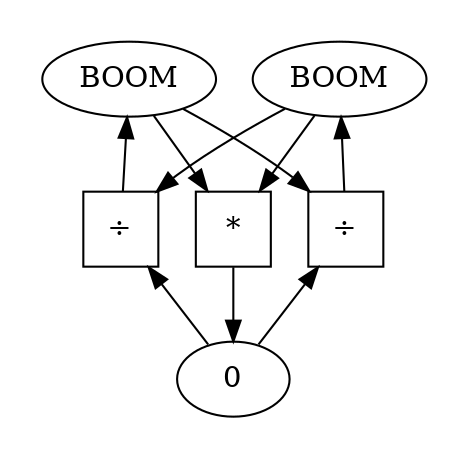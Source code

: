 digraph "bidirectional *÷" {
    subgraph cluster_0 {
        graph [style=invis];
        graph [style=invis];
        a [label=BOOM];
        b [label=BOOM];
    }
    subgraph cluster_1 {
        graph [style=invis];
        graph [style=invis];
        min1 [label=÷,shape=square];
        plus [label="*",shape=square];
        min2 [label=÷,shape=square];
    }
    subgraph cluster_2 {
        graph [style=invis];
        graph [style=invis];
        c [label=0];
    }
    a -> plus [weight=50];
    a -> min1 [weight=50];
    b -> plus [weight=50];
    b -> min2 [weight=50];
    c -> min1;
    c -> min2;
    min1 -> b [weight=50];
    min2 -> a [weight=50];
    plus -> c [weight=50];
    a -> c [style=invis
           ,weight=0
           ,minlen=2];
    b -> c [style=invis
           ,weight=0
           ,minlen=2];
}